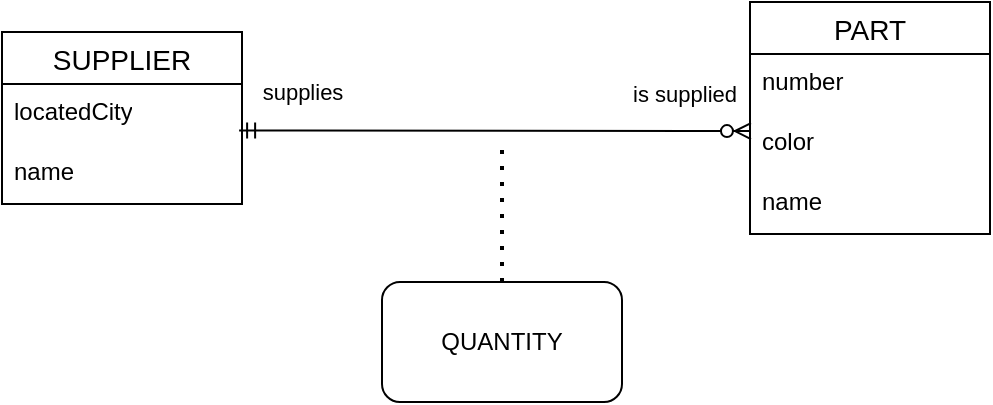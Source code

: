 <mxfile version="22.0.4" type="device">
  <diagram name="Sayfa -1" id="lq3RRNNJU4LOlvK-PFN7">
    <mxGraphModel dx="615" dy="414" grid="1" gridSize="10" guides="1" tooltips="1" connect="1" arrows="1" fold="1" page="1" pageScale="1" pageWidth="827" pageHeight="1169" math="0" shadow="0">
      <root>
        <mxCell id="0" />
        <mxCell id="1" parent="0" />
        <mxCell id="YxJcGTdFsc6YogESTc2j-1" value="SUPPLIER" style="swimlane;fontStyle=0;childLayout=stackLayout;horizontal=1;startSize=26;horizontalStack=0;resizeParent=1;resizeParentMax=0;resizeLast=0;collapsible=1;marginBottom=0;align=center;fontSize=14;" vertex="1" parent="1">
          <mxGeometry x="120" y="225" width="120" height="86" as="geometry" />
        </mxCell>
        <mxCell id="YxJcGTdFsc6YogESTc2j-2" value="locatedCity" style="text;strokeColor=none;fillColor=none;spacingLeft=4;spacingRight=4;overflow=hidden;rotatable=0;points=[[0,0.5],[1,0.5]];portConstraint=eastwest;fontSize=12;whiteSpace=wrap;html=1;" vertex="1" parent="YxJcGTdFsc6YogESTc2j-1">
          <mxGeometry y="26" width="120" height="30" as="geometry" />
        </mxCell>
        <mxCell id="YxJcGTdFsc6YogESTc2j-3" value="name" style="text;strokeColor=none;fillColor=none;spacingLeft=4;spacingRight=4;overflow=hidden;rotatable=0;points=[[0,0.5],[1,0.5]];portConstraint=eastwest;fontSize=12;whiteSpace=wrap;html=1;" vertex="1" parent="YxJcGTdFsc6YogESTc2j-1">
          <mxGeometry y="56" width="120" height="30" as="geometry" />
        </mxCell>
        <mxCell id="YxJcGTdFsc6YogESTc2j-5" value="PART" style="swimlane;fontStyle=0;childLayout=stackLayout;horizontal=1;startSize=26;horizontalStack=0;resizeParent=1;resizeParentMax=0;resizeLast=0;collapsible=1;marginBottom=0;align=center;fontSize=14;" vertex="1" parent="1">
          <mxGeometry x="494" y="210" width="120" height="116" as="geometry" />
        </mxCell>
        <mxCell id="YxJcGTdFsc6YogESTc2j-6" value="number" style="text;strokeColor=none;fillColor=none;spacingLeft=4;spacingRight=4;overflow=hidden;rotatable=0;points=[[0,0.5],[1,0.5]];portConstraint=eastwest;fontSize=12;whiteSpace=wrap;html=1;" vertex="1" parent="YxJcGTdFsc6YogESTc2j-5">
          <mxGeometry y="26" width="120" height="30" as="geometry" />
        </mxCell>
        <mxCell id="YxJcGTdFsc6YogESTc2j-7" value="color" style="text;strokeColor=none;fillColor=none;spacingLeft=4;spacingRight=4;overflow=hidden;rotatable=0;points=[[0,0.5],[1,0.5]];portConstraint=eastwest;fontSize=12;whiteSpace=wrap;html=1;" vertex="1" parent="YxJcGTdFsc6YogESTc2j-5">
          <mxGeometry y="56" width="120" height="30" as="geometry" />
        </mxCell>
        <mxCell id="YxJcGTdFsc6YogESTc2j-8" value="name" style="text;strokeColor=none;fillColor=none;spacingLeft=4;spacingRight=4;overflow=hidden;rotatable=0;points=[[0,0.5],[1,0.5]];portConstraint=eastwest;fontSize=12;whiteSpace=wrap;html=1;" vertex="1" parent="YxJcGTdFsc6YogESTc2j-5">
          <mxGeometry y="86" width="120" height="30" as="geometry" />
        </mxCell>
        <mxCell id="YxJcGTdFsc6YogESTc2j-9" value="" style="edgeStyle=entityRelationEdgeStyle;fontSize=12;html=1;endArrow=ERzeroToMany;startArrow=ERmandOne;rounded=0;entryX=0.004;entryY=0.285;entryDx=0;entryDy=0;entryPerimeter=0;exitX=0.988;exitY=0.775;exitDx=0;exitDy=0;exitPerimeter=0;" edge="1" parent="1" source="YxJcGTdFsc6YogESTc2j-2" target="YxJcGTdFsc6YogESTc2j-7">
          <mxGeometry width="100" height="100" relative="1" as="geometry">
            <mxPoint x="240" y="275" as="sourcePoint" />
            <mxPoint x="440" y="275" as="targetPoint" />
          </mxGeometry>
        </mxCell>
        <mxCell id="YxJcGTdFsc6YogESTc2j-10" value="supplies" style="edgeLabel;html=1;align=center;verticalAlign=middle;resizable=0;points=[];" vertex="1" connectable="0" parent="YxJcGTdFsc6YogESTc2j-9">
          <mxGeometry x="0.718" y="1" relative="1" as="geometry">
            <mxPoint x="-189" y="-19" as="offset" />
          </mxGeometry>
        </mxCell>
        <mxCell id="YxJcGTdFsc6YogESTc2j-11" value="is supplied" style="edgeLabel;html=1;align=center;verticalAlign=middle;resizable=0;points=[];" vertex="1" connectable="0" parent="YxJcGTdFsc6YogESTc2j-9">
          <mxGeometry x="-0.806" relative="1" as="geometry">
            <mxPoint x="197" y="-19" as="offset" />
          </mxGeometry>
        </mxCell>
        <mxCell id="YxJcGTdFsc6YogESTc2j-12" value="QUANTITY" style="rounded=1;whiteSpace=wrap;html=1;" vertex="1" parent="1">
          <mxGeometry x="310" y="350" width="120" height="60" as="geometry" />
        </mxCell>
        <mxCell id="YxJcGTdFsc6YogESTc2j-13" value="" style="endArrow=none;dashed=1;html=1;dashPattern=1 3;strokeWidth=2;rounded=0;exitX=0.5;exitY=0;exitDx=0;exitDy=0;" edge="1" parent="1" source="YxJcGTdFsc6YogESTc2j-12">
          <mxGeometry width="50" height="50" relative="1" as="geometry">
            <mxPoint x="310" y="340" as="sourcePoint" />
            <mxPoint x="370" y="280" as="targetPoint" />
          </mxGeometry>
        </mxCell>
      </root>
    </mxGraphModel>
  </diagram>
</mxfile>
